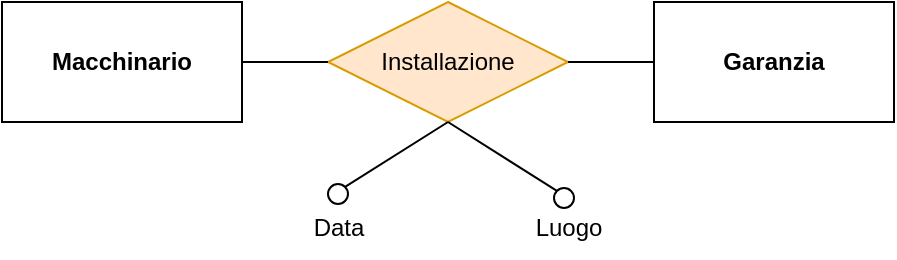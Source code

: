 <mxfile version="20.2.3" type="device"><diagram id="xbu3tXLKeLMQ23kZJsOQ" name="Pagina-1"><mxGraphModel dx="1038" dy="641" grid="0" gridSize="10" guides="1" tooltips="1" connect="1" arrows="1" fold="1" page="1" pageScale="1" pageWidth="827" pageHeight="1169" math="0" shadow="0"><root><mxCell id="0"/><mxCell id="1" parent="0"/><mxCell id="IeXrbpiMytn9uWoW7aS1-1" value="Installazione" style="shape=rhombus;perimeter=rhombusPerimeter;whiteSpace=wrap;html=1;align=center;fillColor=#ffe6cc;strokeColor=#d79b00;" parent="1" vertex="1"><mxGeometry x="330" y="120" width="120" height="60" as="geometry"/></mxCell><mxCell id="IeXrbpiMytn9uWoW7aS1-3" value="" style="ellipse;whiteSpace=wrap;html=1;aspect=fixed;" parent="1" vertex="1"><mxGeometry x="330" y="211" width="10" height="10" as="geometry"/></mxCell><mxCell id="IeXrbpiMytn9uWoW7aS1-4" value="Data" style="text;html=1;align=center;verticalAlign=middle;resizable=0;points=[];autosize=1;strokeColor=none;fillColor=none;" parent="1" vertex="1"><mxGeometry x="310" y="218" width="50" height="30" as="geometry"/></mxCell><mxCell id="IeXrbpiMytn9uWoW7aS1-5" value="" style="ellipse;whiteSpace=wrap;html=1;aspect=fixed;" parent="1" vertex="1"><mxGeometry x="443" y="213" width="10" height="10" as="geometry"/></mxCell><mxCell id="IeXrbpiMytn9uWoW7aS1-6" value="Luogo" style="text;html=1;align=center;verticalAlign=middle;resizable=0;points=[];autosize=1;strokeColor=none;fillColor=none;" parent="1" vertex="1"><mxGeometry x="420" y="218" width="60" height="30" as="geometry"/></mxCell><mxCell id="IeXrbpiMytn9uWoW7aS1-7" value="" style="endArrow=none;html=1;rounded=0;entryX=0.5;entryY=1;entryDx=0;entryDy=0;exitX=1;exitY=0;exitDx=0;exitDy=0;" parent="1" source="IeXrbpiMytn9uWoW7aS1-3" target="IeXrbpiMytn9uWoW7aS1-1" edge="1"><mxGeometry width="50" height="50" relative="1" as="geometry"><mxPoint x="390" y="360" as="sourcePoint"/><mxPoint x="440" y="310" as="targetPoint"/></mxGeometry></mxCell><mxCell id="IeXrbpiMytn9uWoW7aS1-8" value="" style="endArrow=none;html=1;rounded=0;entryX=0.5;entryY=1;entryDx=0;entryDy=0;exitX=0;exitY=0;exitDx=0;exitDy=0;" parent="1" source="IeXrbpiMytn9uWoW7aS1-5" target="IeXrbpiMytn9uWoW7aS1-1" edge="1"><mxGeometry width="50" height="50" relative="1" as="geometry"><mxPoint x="430" y="210" as="sourcePoint"/><mxPoint x="440" y="310" as="targetPoint"/></mxGeometry></mxCell><mxCell id="aG-XaaG7eluq0Z_pgT6s-1" value="&lt;b&gt;Macchinario&lt;/b&gt;" style="rounded=0;whiteSpace=wrap;html=1;" vertex="1" parent="1"><mxGeometry x="167" y="120" width="120" height="60" as="geometry"/></mxCell><mxCell id="aG-XaaG7eluq0Z_pgT6s-2" value="&lt;b&gt;Garanzia&lt;/b&gt;" style="rounded=0;whiteSpace=wrap;html=1;" vertex="1" parent="1"><mxGeometry x="493" y="120" width="120" height="60" as="geometry"/></mxCell><mxCell id="aG-XaaG7eluq0Z_pgT6s-3" value="" style="endArrow=none;html=1;rounded=0;entryX=1;entryY=0.5;entryDx=0;entryDy=0;exitX=0;exitY=0.5;exitDx=0;exitDy=0;" edge="1" parent="1" source="IeXrbpiMytn9uWoW7aS1-1" target="aG-XaaG7eluq0Z_pgT6s-1"><mxGeometry width="50" height="50" relative="1" as="geometry"><mxPoint x="387" y="355" as="sourcePoint"/><mxPoint x="437" y="305" as="targetPoint"/></mxGeometry></mxCell><mxCell id="aG-XaaG7eluq0Z_pgT6s-4" value="" style="endArrow=none;html=1;rounded=0;entryX=1;entryY=0.5;entryDx=0;entryDy=0;exitX=0;exitY=0.5;exitDx=0;exitDy=0;" edge="1" parent="1" source="aG-XaaG7eluq0Z_pgT6s-2" target="IeXrbpiMytn9uWoW7aS1-1"><mxGeometry width="50" height="50" relative="1" as="geometry"><mxPoint x="340" y="160" as="sourcePoint"/><mxPoint x="297" y="160" as="targetPoint"/></mxGeometry></mxCell></root></mxGraphModel></diagram></mxfile>